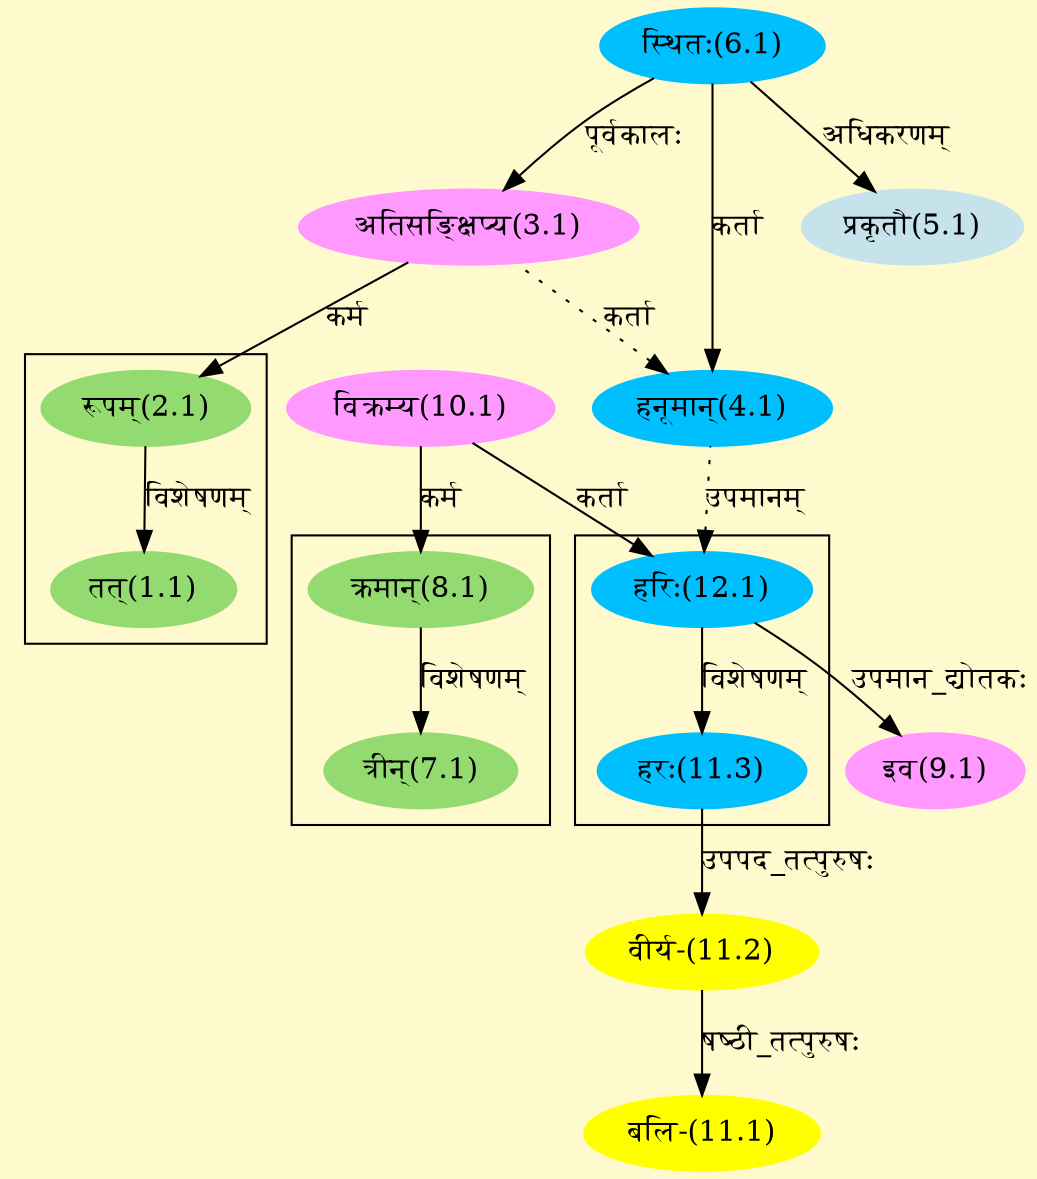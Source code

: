 digraph G{
rankdir=BT;
 compound=true;
 bgcolor="lemonchiffon1";

subgraph cluster_1{
Node1_1 [style=filled, color="#93DB70" label = "तत्(1.1)"]
Node2_1 [style=filled, color="#93DB70" label = "रूपम्(2.1)"]

}

subgraph cluster_2{
Node7_1 [style=filled, color="#93DB70" label = "त्रीन्(7.1)"]
Node8_1 [style=filled, color="#93DB70" label = "क्रमान्(8.1)"]

}

subgraph cluster_3{
Node11_3 [style=filled, color="#00BFFF" label = "हरः(11.3)"]
Node12_1 [style=filled, color="#00BFFF" label = "हरिः(12.1)"]

}
Node2_1 [style=filled, color="#93DB70" label = "रूपम्(2.1)"]
Node3_1 [style=filled, color="#FF99FF" label = "अतिसङ्क्षिप्य(3.1)"]
Node6_1 [style=filled, color="#00BFFF" label = "स्थितः(6.1)"]
Node4_1 [style=filled, color="#00BFFF" label = "हनूमान्(4.1)"]
Node5_1 [style=filled, color="#C6E2EB" label = "प्रकृतौ(5.1)"]
Node8_1 [style=filled, color="#93DB70" label = "क्रमान्(8.1)"]
Node10_1 [style=filled, color="#FF99FF" label = "विक्रम्य(10.1)"]
Node9_1 [style=filled, color="#FF99FF" label = "इव(9.1)"]
Node12_1 [style=filled, color="#00BFFF" label = "हरिः(12.1)"]
Node11_1 [style=filled, color="#FFFF00" label = "बलि-(11.1)"]
Node11_2 [style=filled, color="#FFFF00" label = "वीर्य-(11.2)"]
Node11_3 [style=filled, color="#00BFFF" label = "हरः(11.3)"]
/* Start of Relations section */

Node1_1 -> Node2_1 [  label="विशेषणम्"  dir="back" ]
Node2_1 -> Node3_1 [  label="कर्म"  dir="back" ]
Node3_1 -> Node6_1 [  label="पूर्वकालः"  dir="back" ]
Node4_1 -> Node6_1 [  label="कर्ता"  dir="back" ]
Node4_1 -> Node3_1 [ style=dotted label="कर्ता"  dir="back" ]
Node5_1 -> Node6_1 [  label="अधिकरणम्"  dir="back" ]
Node7_1 -> Node8_1 [  label="विशेषणम्"  dir="back" ]
Node8_1 -> Node10_1 [  label="कर्म"  dir="back" ]
Node9_1 -> Node12_1 [  label="उपमान_द्योतकः"  dir="back" ]
Node11_1 -> Node11_2 [  label="षष्ठी_तत्पुरुषः"  dir="back" ]
Node11_2 -> Node11_3 [  label="उपपद_तत्पुरुषः"  dir="back" ]
Node11_3 -> Node12_1 [  label="विशेषणम्"  dir="back" ]
Node12_1 -> Node10_1 [  label="कर्ता"  dir="back" ]
Node12_1 -> Node4_1 [ style=dotted label="उपमानम्"  dir="back" ]
}
